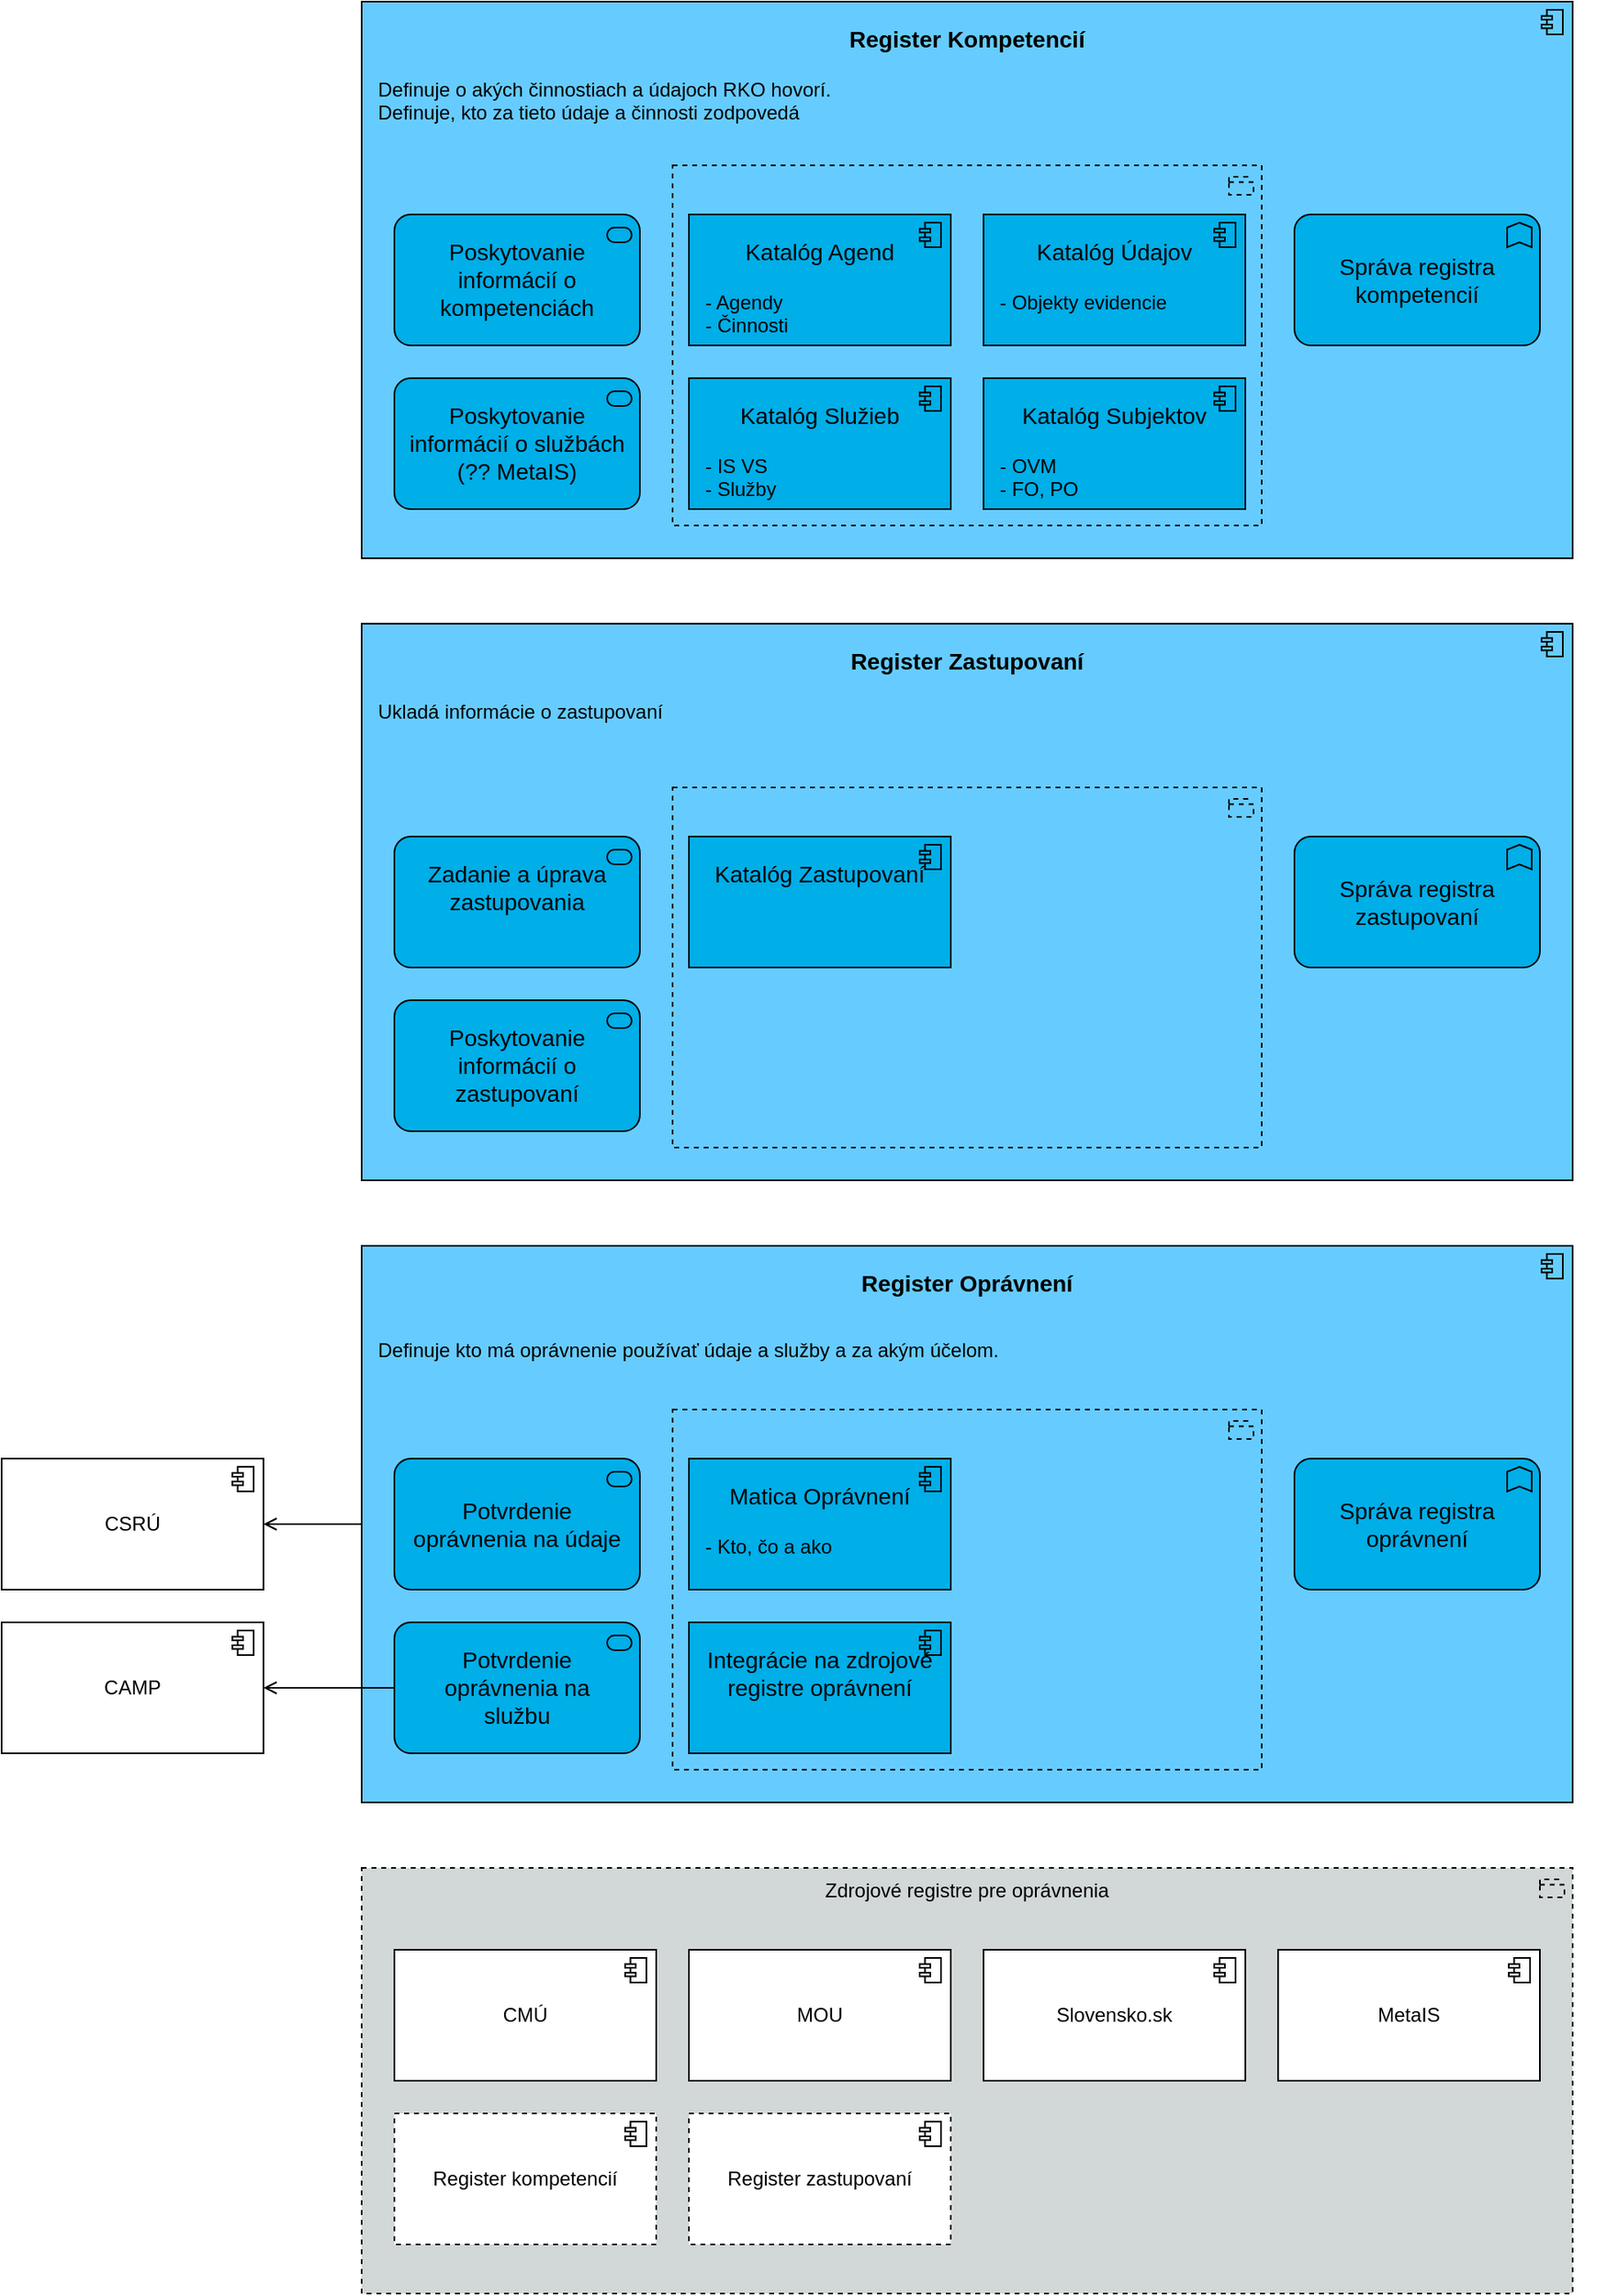 <mxfile version="26.1.1">
  <diagram name="Page-1" id="1TvJFZpCCsVlD1c309pt">
    <mxGraphModel dx="3243" dy="1197" grid="1" gridSize="10" guides="1" tooltips="1" connect="1" arrows="1" fold="1" page="1" pageScale="1" pageWidth="1169" pageHeight="827" math="0" shadow="0">
      <root>
        <mxCell id="0" />
        <mxCell id="1" parent="0" />
        <mxCell id="Gv54UPKtSoBTYh8H3Rzt-41" value="Zdrojové registre pre oprávnenia" style="html=1;outlineConnect=0;whiteSpace=wrap;shape=mxgraph.archimate3.application;appType=grouping;archiType=square;dashed=1;fillColor=#D2D7D7;strokeColor=#000000;align=center;verticalAlign=top;spacing=2;fontFamily=Helvetica;fontSize=12;" vertex="1" parent="1">
          <mxGeometry x="-120" y="1220" width="740" height="260" as="geometry" />
        </mxCell>
        <mxCell id="Gv54UPKtSoBTYh8H3Rzt-26" value="Register Zastupovaní" style="html=1;outlineConnect=0;whiteSpace=wrap;fillColor=#66CCFF;shape=mxgraph.archimate3.application;appType=comp;archiType=square;strokeColor=#000000;container=0;spacing=10;verticalAlign=top;fontSize=14;fontStyle=1" vertex="1" parent="1">
          <mxGeometry x="-120" y="460" width="740" height="340" as="geometry" />
        </mxCell>
        <mxCell id="Gv54UPKtSoBTYh8H3Rzt-38" value="" style="html=1;outlineConnect=0;whiteSpace=wrap;shape=mxgraph.archimate3.application;appType=grouping;archiType=square;dashed=1;fillColor=none;strokeColor=#000000;align=center;verticalAlign=top;spacing=2;fontFamily=Helvetica;fontSize=12;fontColor=default;" vertex="1" parent="1">
          <mxGeometry x="70" y="560" width="360" height="220" as="geometry" />
        </mxCell>
        <mxCell id="Gv54UPKtSoBTYh8H3Rzt-5" value="Register Kompetencií" style="html=1;outlineConnect=0;whiteSpace=wrap;fillColor=#66CCFF;shape=mxgraph.archimate3.application;appType=comp;archiType=square;strokeColor=#000000;container=0;spacing=10;verticalAlign=top;fontSize=14;fontStyle=1" vertex="1" parent="1">
          <mxGeometry x="-120" y="80" width="740" height="340" as="geometry" />
        </mxCell>
        <mxCell id="Gv54UPKtSoBTYh8H3Rzt-20" value="" style="html=1;outlineConnect=0;whiteSpace=wrap;shape=mxgraph.archimate3.application;appType=grouping;archiType=square;dashed=1;fillColor=none;strokeColor=#000000;align=center;verticalAlign=top;spacing=2;fontFamily=Helvetica;fontSize=12;fontColor=default;" vertex="1" parent="1">
          <mxGeometry x="70" y="180" width="360" height="220" as="geometry" />
        </mxCell>
        <mxCell id="Gv54UPKtSoBTYh8H3Rzt-46" value="" style="edgeStyle=orthogonalEdgeStyle;rounded=0;orthogonalLoop=1;jettySize=auto;html=1;fontFamily=Helvetica;fontSize=12;fontColor=default;strokeColor=default;align=center;verticalAlign=middle;labelBackgroundColor=default;elbow=vertical;endArrow=open;endFill=1;" edge="1" parent="1" source="Gv54UPKtSoBTYh8H3Rzt-23" target="GmVDiNi3B5Sr9yEHVvkg-3">
          <mxGeometry relative="1" as="geometry" />
        </mxCell>
        <mxCell id="Gv54UPKtSoBTYh8H3Rzt-10" value="Register Oprávnení" style="html=1;outlineConnect=0;whiteSpace=wrap;fillColor=#66CCFF;shape=mxgraph.archimate3.application;appType=comp;archiType=square;strokeColor=#000000;container=0;spacing=10;verticalAlign=top;fontSize=14;fontStyle=1" vertex="1" parent="1">
          <mxGeometry x="-120" y="840" width="740" height="340" as="geometry" />
        </mxCell>
        <mxCell id="Gv54UPKtSoBTYh8H3Rzt-25" value="" style="html=1;outlineConnect=0;whiteSpace=wrap;shape=mxgraph.archimate3.application;appType=grouping;archiType=square;dashed=1;fillColor=none;strokeColor=#000000;align=center;verticalAlign=top;spacing=2;fontFamily=Helvetica;fontSize=12;fontColor=default;" vertex="1" parent="1">
          <mxGeometry x="70" y="940" width="360" height="220" as="geometry" />
        </mxCell>
        <mxCell id="GmVDiNi3B5Sr9yEHVvkg-2" value="CMÚ" style="html=1;outlineConnect=0;whiteSpace=wrap;shape=mxgraph.archimate3.application;appType=comp;archiType=square;" parent="1" vertex="1">
          <mxGeometry x="-100" y="1270" width="160" height="80" as="geometry" />
        </mxCell>
        <mxCell id="GmVDiNi3B5Sr9yEHVvkg-3" value="CSRÚ" style="html=1;outlineConnect=0;whiteSpace=wrap;shape=mxgraph.archimate3.application;appType=comp;archiType=square;rounded=0;strokeColor=default;align=center;verticalAlign=middle;fontFamily=Helvetica;fontSize=12;fontColor=default;labelBackgroundColor=default;" parent="1" vertex="1">
          <mxGeometry x="-340" y="970" width="160" height="80" as="geometry" />
        </mxCell>
        <mxCell id="GmVDiNi3B5Sr9yEHVvkg-4" value="MOU" style="html=1;outlineConnect=0;whiteSpace=wrap;shape=mxgraph.archimate3.application;appType=comp;archiType=square;" parent="1" vertex="1">
          <mxGeometry x="80" y="1270" width="160" height="80" as="geometry" />
        </mxCell>
        <mxCell id="GmVDiNi3B5Sr9yEHVvkg-5" value="Slovensko.sk" style="html=1;outlineConnect=0;whiteSpace=wrap;shape=mxgraph.archimate3.application;appType=comp;archiType=square;" parent="1" vertex="1">
          <mxGeometry x="260" y="1270" width="160" height="80" as="geometry" />
        </mxCell>
        <mxCell id="GmVDiNi3B5Sr9yEHVvkg-6" value="MetaIS" style="html=1;outlineConnect=0;whiteSpace=wrap;shape=mxgraph.archimate3.application;appType=comp;archiType=square;" parent="1" vertex="1">
          <mxGeometry x="440" y="1270" width="160" height="80" as="geometry" />
        </mxCell>
        <mxCell id="Gv54UPKtSoBTYh8H3Rzt-17" value="CAMP" style="html=1;outlineConnect=0;whiteSpace=wrap;shape=mxgraph.archimate3.application;appType=comp;archiType=square;" vertex="1" parent="1">
          <mxGeometry x="-340" y="1070" width="160" height="80" as="geometry" />
        </mxCell>
        <mxCell id="Gv54UPKtSoBTYh8H3Rzt-4" value="Katalóg Agend" style="html=1;outlineConnect=0;whiteSpace=wrap;fillColor=#00AEE8;shape=mxgraph.archimate3.application;appType=comp;archiType=square;strokeColor=#000000;container=1;spacing=10;verticalAlign=top;fontSize=14;" vertex="1" parent="1">
          <mxGeometry x="80" y="210" width="160" height="80" as="geometry" />
        </mxCell>
        <mxCell id="Gv54UPKtSoBTYh8H3Rzt-3" value="- Agendy&lt;div&gt;- Činnosti&lt;/div&gt;" style="text;strokeColor=none;align=left;fillColor=none;html=1;verticalAlign=top;whiteSpace=wrap;rounded=0;spacingLeft=8;" vertex="1" parent="Gv54UPKtSoBTYh8H3Rzt-4">
          <mxGeometry y="40" width="160" height="40" as="geometry" />
        </mxCell>
        <mxCell id="Gv54UPKtSoBTYh8H3Rzt-6" value="Katalóg Služieb" style="html=1;outlineConnect=0;whiteSpace=wrap;fillColor=#00AEE8;shape=mxgraph.archimate3.application;appType=comp;archiType=square;strokeColor=#000000;container=1;spacing=10;verticalAlign=top;fontSize=14;" vertex="1" parent="1">
          <mxGeometry x="80" y="310" width="160" height="80" as="geometry" />
        </mxCell>
        <mxCell id="Gv54UPKtSoBTYh8H3Rzt-7" value="- IS VS&lt;div&gt;- Služby&lt;/div&gt;" style="text;strokeColor=none;align=left;fillColor=none;html=1;verticalAlign=top;whiteSpace=wrap;rounded=0;spacingLeft=8;" vertex="1" parent="Gv54UPKtSoBTYh8H3Rzt-6">
          <mxGeometry y="40" width="160" height="40" as="geometry" />
        </mxCell>
        <mxCell id="Gv54UPKtSoBTYh8H3Rzt-8" value="Katalóg Údajov" style="html=1;outlineConnect=0;whiteSpace=wrap;fillColor=#00AEE8;shape=mxgraph.archimate3.application;appType=comp;archiType=square;strokeColor=#000000;container=1;spacing=10;verticalAlign=top;fontSize=14;" vertex="1" parent="1">
          <mxGeometry x="260" y="210" width="160" height="80" as="geometry" />
        </mxCell>
        <mxCell id="Gv54UPKtSoBTYh8H3Rzt-9" value="- Objekty evidencie" style="text;strokeColor=none;align=left;fillColor=none;html=1;verticalAlign=top;whiteSpace=wrap;rounded=0;spacingLeft=8;" vertex="1" parent="Gv54UPKtSoBTYh8H3Rzt-8">
          <mxGeometry y="40" width="160" height="40" as="geometry" />
        </mxCell>
        <mxCell id="Gv54UPKtSoBTYh8H3Rzt-12" value="Katalóg Subjektov" style="html=1;outlineConnect=0;whiteSpace=wrap;fillColor=#00AEE8;shape=mxgraph.archimate3.application;appType=comp;archiType=square;strokeColor=#000000;container=1;spacing=10;verticalAlign=top;fontSize=14;" vertex="1" parent="1">
          <mxGeometry x="260" y="310" width="160" height="80" as="geometry" />
        </mxCell>
        <mxCell id="Gv54UPKtSoBTYh8H3Rzt-13" value="- OVM&lt;div&gt;- FO, PO&lt;/div&gt;" style="text;strokeColor=none;align=left;fillColor=none;html=1;verticalAlign=top;whiteSpace=wrap;rounded=0;spacingLeft=8;" vertex="1" parent="Gv54UPKtSoBTYh8H3Rzt-12">
          <mxGeometry y="40" width="160" height="40" as="geometry" />
        </mxCell>
        <mxCell id="Gv54UPKtSoBTYh8H3Rzt-11" value="Definuje o akých činnostiach a údajoch RKO hovorí.&lt;div&gt;Definuje, kto za tieto údaje a činnosti zodpovedá&lt;/div&gt;" style="text;strokeColor=none;align=left;fillColor=none;html=1;verticalAlign=top;whiteSpace=wrap;rounded=0;fontFamily=Helvetica;fontSize=12;fontColor=default;spacingLeft=8;" vertex="1" parent="1">
          <mxGeometry x="-120" y="120" width="610" height="30" as="geometry" />
        </mxCell>
        <mxCell id="Gv54UPKtSoBTYh8H3Rzt-16" value="Definuje kto má oprávnenie používať údaje a služby a za akým účelom." style="text;strokeColor=none;align=left;fillColor=none;html=1;verticalAlign=top;whiteSpace=wrap;rounded=0;fontFamily=Helvetica;fontSize=12;fontColor=default;spacingLeft=8;" vertex="1" parent="1">
          <mxGeometry x="-120" y="890" width="760" height="30" as="geometry" />
        </mxCell>
        <mxCell id="Gv54UPKtSoBTYh8H3Rzt-14" value="Matica Oprávnení" style="html=1;outlineConnect=0;whiteSpace=wrap;fillColor=#00AEE8;shape=mxgraph.archimate3.application;appType=comp;archiType=square;strokeColor=#000000;container=0;spacing=10;verticalAlign=top;fontSize=14;" vertex="1" parent="1">
          <mxGeometry x="80" y="970" width="160" height="80" as="geometry" />
        </mxCell>
        <mxCell id="Gv54UPKtSoBTYh8H3Rzt-18" value="Správa registra kompetencií" style="html=1;outlineConnect=0;whiteSpace=wrap;fillColor=#00AEE8;shape=mxgraph.archimate3.application;appType=func;archiType=rounded;strokeColor=#000000;align=center;verticalAlign=middle;spacing=10;fontFamily=Helvetica;fontSize=14;" vertex="1" parent="1">
          <mxGeometry x="450" y="210" width="150" height="80" as="geometry" />
        </mxCell>
        <mxCell id="Gv54UPKtSoBTYh8H3Rzt-19" value="Poskytovanie informácií o kompetenciách" style="html=1;outlineConnect=0;whiteSpace=wrap;fillColor=#00AEE8;shape=mxgraph.archimate3.application;appType=serv;archiType=rounded;strokeColor=#000000;align=center;verticalAlign=top;spacing=10;fontFamily=Helvetica;fontSize=14;" vertex="1" parent="1">
          <mxGeometry x="-100" y="210" width="150" height="80" as="geometry" />
        </mxCell>
        <mxCell id="Gv54UPKtSoBTYh8H3Rzt-21" value="Poskytovanie informácií o službách&lt;div&gt;(?? MetaIS)&lt;/div&gt;" style="html=1;outlineConnect=0;whiteSpace=wrap;fillColor=#00AEE8;shape=mxgraph.archimate3.application;appType=serv;archiType=rounded;strokeColor=#000000;align=center;verticalAlign=top;spacing=10;fontFamily=Helvetica;fontSize=14;" vertex="1" parent="1">
          <mxGeometry x="-100" y="310" width="150" height="80" as="geometry" />
        </mxCell>
        <mxCell id="Gv54UPKtSoBTYh8H3Rzt-22" value="Správa registra oprávnení" style="html=1;outlineConnect=0;whiteSpace=wrap;fillColor=#00AEE8;shape=mxgraph.archimate3.application;appType=func;archiType=rounded;strokeColor=#000000;align=center;verticalAlign=middle;spacing=10;fontFamily=Helvetica;fontSize=14;" vertex="1" parent="1">
          <mxGeometry x="450" y="970" width="150" height="80" as="geometry" />
        </mxCell>
        <mxCell id="Gv54UPKtSoBTYh8H3Rzt-23" value="Potvrdenie oprávnenia na údaje" style="html=1;outlineConnect=0;whiteSpace=wrap;fillColor=#00AEE8;shape=mxgraph.archimate3.application;appType=serv;archiType=rounded;strokeColor=#000000;align=center;verticalAlign=middle;spacing=10;fontFamily=Helvetica;fontSize=14;" vertex="1" parent="1">
          <mxGeometry x="-100" y="970" width="150" height="80" as="geometry" />
        </mxCell>
        <mxCell id="Gv54UPKtSoBTYh8H3Rzt-44" style="edgeStyle=orthogonalEdgeStyle;rounded=0;orthogonalLoop=1;jettySize=auto;html=1;fontFamily=Helvetica;fontSize=12;fontColor=default;strokeColor=default;align=center;verticalAlign=middle;labelBackgroundColor=default;elbow=vertical;endArrow=open;endFill=1;" edge="1" parent="1" source="Gv54UPKtSoBTYh8H3Rzt-24" target="Gv54UPKtSoBTYh8H3Rzt-17">
          <mxGeometry relative="1" as="geometry" />
        </mxCell>
        <mxCell id="Gv54UPKtSoBTYh8H3Rzt-24" value="Potvrdenie oprávnenia na službu" style="html=1;outlineConnect=0;whiteSpace=wrap;fillColor=#00AEE8;shape=mxgraph.archimate3.application;appType=serv;archiType=rounded;strokeColor=#000000;align=center;verticalAlign=middle;spacing=10;fontFamily=Helvetica;fontSize=14;" vertex="1" parent="1">
          <mxGeometry x="-100" y="1070" width="150" height="80" as="geometry" />
        </mxCell>
        <mxCell id="Gv54UPKtSoBTYh8H3Rzt-27" value="Katalóg Zastupovaní" style="html=1;outlineConnect=0;whiteSpace=wrap;fillColor=#00AEE8;shape=mxgraph.archimate3.application;appType=comp;archiType=square;strokeColor=#000000;container=0;spacing=10;verticalAlign=top;fontSize=14;" vertex="1" parent="1">
          <mxGeometry x="80" y="590" width="160" height="80" as="geometry" />
        </mxCell>
        <mxCell id="Gv54UPKtSoBTYh8H3Rzt-35" value="Ukladá informácie o zastupovaní" style="text;strokeColor=none;align=left;fillColor=none;html=1;verticalAlign=top;whiteSpace=wrap;rounded=0;fontFamily=Helvetica;fontSize=12;fontColor=default;spacingLeft=8;" vertex="1" parent="1">
          <mxGeometry x="-120" y="500" width="610" height="30" as="geometry" />
        </mxCell>
        <mxCell id="Gv54UPKtSoBTYh8H3Rzt-36" value="Správa registra zastupovaní" style="html=1;outlineConnect=0;whiteSpace=wrap;fillColor=#00AEE8;shape=mxgraph.archimate3.application;appType=func;archiType=rounded;strokeColor=#000000;align=center;verticalAlign=middle;spacing=10;fontFamily=Helvetica;fontSize=14;" vertex="1" parent="1">
          <mxGeometry x="450" y="590" width="150" height="80" as="geometry" />
        </mxCell>
        <mxCell id="Gv54UPKtSoBTYh8H3Rzt-37" value="Zadanie a úprava zastupovania" style="html=1;outlineConnect=0;whiteSpace=wrap;fillColor=#00AEE8;shape=mxgraph.archimate3.application;appType=serv;archiType=rounded;strokeColor=#000000;align=center;verticalAlign=top;spacing=10;fontFamily=Helvetica;fontSize=14;" vertex="1" parent="1">
          <mxGeometry x="-100" y="590" width="150" height="80" as="geometry" />
        </mxCell>
        <mxCell id="Gv54UPKtSoBTYh8H3Rzt-39" value="Poskytovanie informácií o zastupovaní" style="html=1;outlineConnect=0;whiteSpace=wrap;fillColor=#00AEE8;shape=mxgraph.archimate3.application;appType=serv;archiType=rounded;strokeColor=#000000;align=center;verticalAlign=top;spacing=10;fontFamily=Helvetica;fontSize=14;" vertex="1" parent="1">
          <mxGeometry x="-100" y="690" width="150" height="80" as="geometry" />
        </mxCell>
        <mxCell id="Gv54UPKtSoBTYh8H3Rzt-15" value="- Kto, čo a ako&lt;div&gt;&lt;br&gt;&lt;/div&gt;" style="text;strokeColor=none;align=left;fillColor=none;html=1;verticalAlign=top;whiteSpace=wrap;rounded=0;spacingLeft=8;" vertex="1" parent="1">
          <mxGeometry x="80" y="1010" width="160" height="40" as="geometry" />
        </mxCell>
        <mxCell id="Gv54UPKtSoBTYh8H3Rzt-40" value="Integrácie na zdrojové registre oprávnení" style="html=1;outlineConnect=0;whiteSpace=wrap;fillColor=#00AEE8;shape=mxgraph.archimate3.application;appType=comp;archiType=square;strokeColor=#000000;container=0;spacing=10;verticalAlign=top;fontSize=14;" vertex="1" parent="1">
          <mxGeometry x="80" y="1070" width="160" height="80" as="geometry" />
        </mxCell>
        <mxCell id="Gv54UPKtSoBTYh8H3Rzt-42" value="Register kompetencií" style="html=1;outlineConnect=0;whiteSpace=wrap;shape=mxgraph.archimate3.application;appType=comp;archiType=square;dashed=1;" vertex="1" parent="1">
          <mxGeometry x="-100" y="1370" width="160" height="80" as="geometry" />
        </mxCell>
        <mxCell id="Gv54UPKtSoBTYh8H3Rzt-43" value="Register zastupovaní" style="html=1;outlineConnect=0;whiteSpace=wrap;shape=mxgraph.archimate3.application;appType=comp;archiType=square;dashed=1;" vertex="1" parent="1">
          <mxGeometry x="80" y="1370" width="160" height="80" as="geometry" />
        </mxCell>
      </root>
    </mxGraphModel>
  </diagram>
</mxfile>
